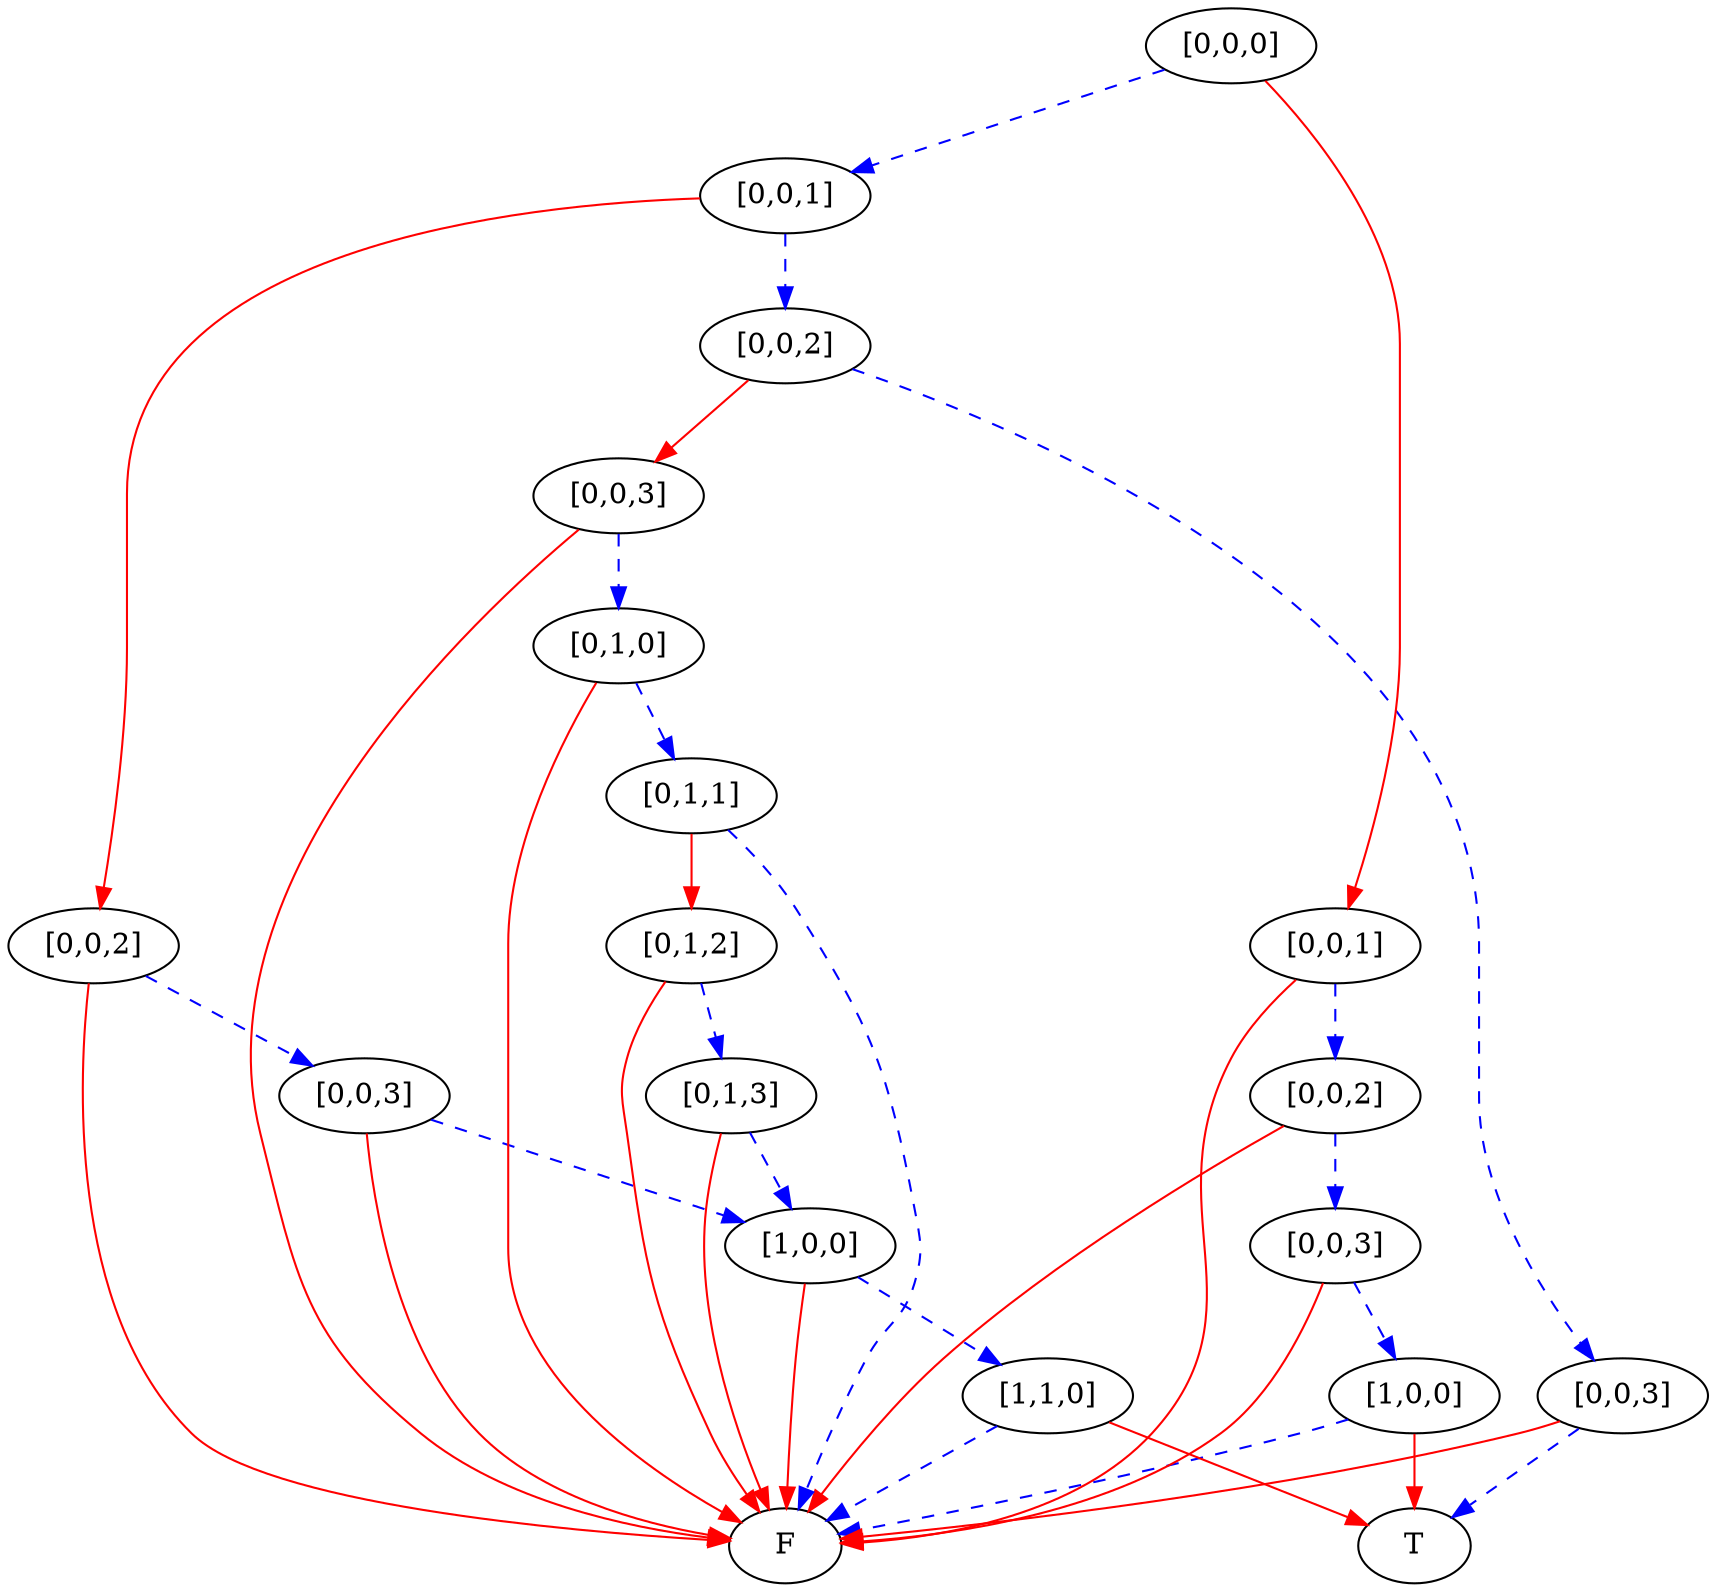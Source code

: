 digraph {
    1 [label=F];
    2 [label=T];
    3 [label="[1,0,0]"];
    4 [label="[0,0,3]"];
    5 [label="[0,0,2]"];
    6 [label="[0,0,1]"];
    7 [label="[1,1,0]"];
    8 [label="[1,0,0]"];
    9 [label="[0,0,3]"];
    10 [label="[0,0,2]"];
    11 [label="[0,1,3]"];
    12 [label="[0,1,2]"];
    13 [label="[0,1,1]"];
    14 [label="[0,1,0]"];
    15 [label="[0,0,3]"];
    16 [label="[0,0,3]"];
    17 [label="[0,0,2]"];
    18 [label="[0,0,1]"];
    19 [label="[0,0,0]"];
    3 -> 1 [style=dashed
           ,color=blue];
    3 -> 2 [color=red];
    4 -> 3 [style=dashed
           ,color=blue];
    4 -> 1 [color=red];
    5 -> 4 [style=dashed
           ,color=blue];
    5 -> 1 [color=red];
    6 -> 5 [style=dashed
           ,color=blue];
    6 -> 1 [color=red];
    7 -> 1 [style=dashed
           ,color=blue];
    7 -> 2 [color=red];
    8 -> 7 [style=dashed
           ,color=blue];
    8 -> 1 [color=red];
    9 -> 8 [style=dashed
           ,color=blue];
    9 -> 1 [color=red];
    10 -> 9 [style=dashed
            ,color=blue];
    10 -> 1 [color=red];
    11 -> 8 [style=dashed
            ,color=blue];
    11 -> 1 [color=red];
    12 -> 11 [style=dashed
             ,color=blue];
    12 -> 1 [color=red];
    13 -> 12 [color=red];
    13 -> 1 [style=dashed
            ,color=blue];
    14 -> 13 [style=dashed
             ,color=blue];
    14 -> 1 [color=red];
    15 -> 14 [style=dashed
             ,color=blue];
    15 -> 1 [color=red];
    16 -> 2 [style=dashed
            ,color=blue];
    16 -> 1 [color=red];
    17 -> 15 [color=red];
    17 -> 16 [style=dashed
             ,color=blue];
    18 -> 10 [color=red];
    18 -> 17 [style=dashed
             ,color=blue];
    19 -> 6 [color=red];
    19 -> 18 [style=dashed
             ,color=blue];
}